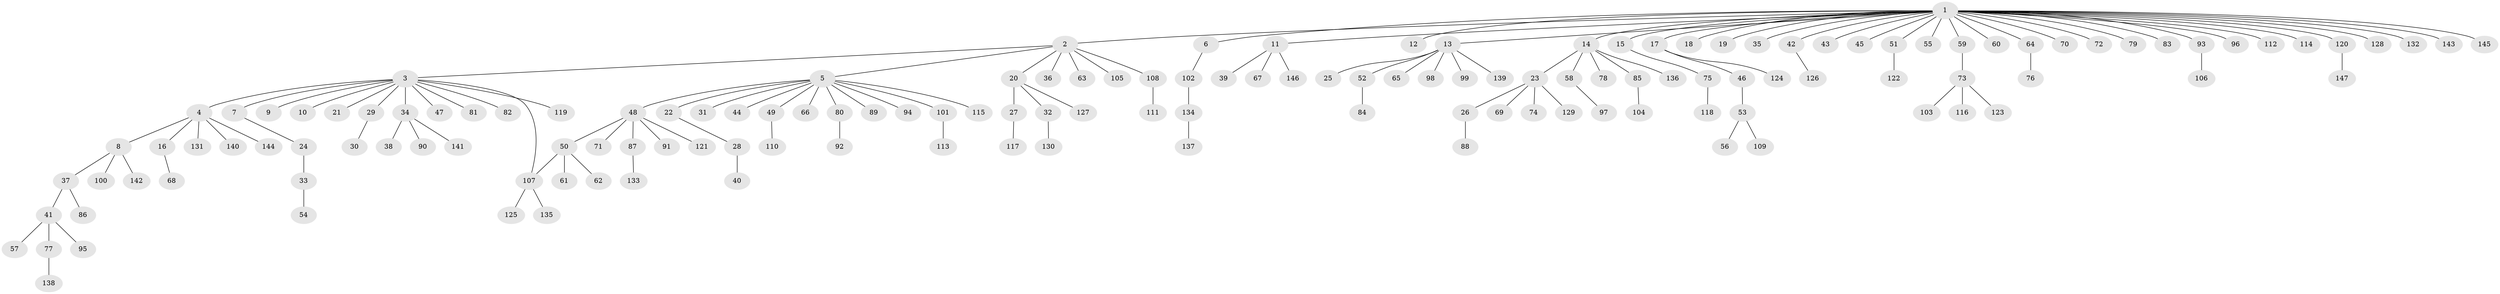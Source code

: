 // coarse degree distribution, {1: 0.7702702702702703, 3: 0.013513513513513514, 5: 0.013513513513513514, 6: 0.013513513513513514, 9: 0.013513513513513514, 29: 0.013513513513513514, 2: 0.10810810810810811, 4: 0.04054054054054054, 11: 0.013513513513513514}
// Generated by graph-tools (version 1.1) at 2025/36/03/04/25 23:36:48]
// undirected, 147 vertices, 147 edges
graph export_dot {
  node [color=gray90,style=filled];
  1;
  2;
  3;
  4;
  5;
  6;
  7;
  8;
  9;
  10;
  11;
  12;
  13;
  14;
  15;
  16;
  17;
  18;
  19;
  20;
  21;
  22;
  23;
  24;
  25;
  26;
  27;
  28;
  29;
  30;
  31;
  32;
  33;
  34;
  35;
  36;
  37;
  38;
  39;
  40;
  41;
  42;
  43;
  44;
  45;
  46;
  47;
  48;
  49;
  50;
  51;
  52;
  53;
  54;
  55;
  56;
  57;
  58;
  59;
  60;
  61;
  62;
  63;
  64;
  65;
  66;
  67;
  68;
  69;
  70;
  71;
  72;
  73;
  74;
  75;
  76;
  77;
  78;
  79;
  80;
  81;
  82;
  83;
  84;
  85;
  86;
  87;
  88;
  89;
  90;
  91;
  92;
  93;
  94;
  95;
  96;
  97;
  98;
  99;
  100;
  101;
  102;
  103;
  104;
  105;
  106;
  107;
  108;
  109;
  110;
  111;
  112;
  113;
  114;
  115;
  116;
  117;
  118;
  119;
  120;
  121;
  122;
  123;
  124;
  125;
  126;
  127;
  128;
  129;
  130;
  131;
  132;
  133;
  134;
  135;
  136;
  137;
  138;
  139;
  140;
  141;
  142;
  143;
  144;
  145;
  146;
  147;
  1 -- 2;
  1 -- 6;
  1 -- 11;
  1 -- 12;
  1 -- 13;
  1 -- 14;
  1 -- 15;
  1 -- 17;
  1 -- 18;
  1 -- 19;
  1 -- 35;
  1 -- 42;
  1 -- 43;
  1 -- 45;
  1 -- 51;
  1 -- 55;
  1 -- 59;
  1 -- 60;
  1 -- 64;
  1 -- 70;
  1 -- 72;
  1 -- 79;
  1 -- 83;
  1 -- 93;
  1 -- 96;
  1 -- 112;
  1 -- 114;
  1 -- 120;
  1 -- 128;
  1 -- 132;
  1 -- 143;
  1 -- 145;
  2 -- 3;
  2 -- 5;
  2 -- 20;
  2 -- 36;
  2 -- 63;
  2 -- 105;
  2 -- 108;
  3 -- 4;
  3 -- 7;
  3 -- 9;
  3 -- 10;
  3 -- 21;
  3 -- 29;
  3 -- 34;
  3 -- 47;
  3 -- 81;
  3 -- 82;
  3 -- 107;
  3 -- 119;
  4 -- 8;
  4 -- 16;
  4 -- 131;
  4 -- 140;
  4 -- 144;
  5 -- 22;
  5 -- 31;
  5 -- 44;
  5 -- 48;
  5 -- 49;
  5 -- 66;
  5 -- 80;
  5 -- 89;
  5 -- 94;
  5 -- 101;
  5 -- 115;
  6 -- 102;
  7 -- 24;
  8 -- 37;
  8 -- 100;
  8 -- 142;
  11 -- 39;
  11 -- 67;
  11 -- 146;
  13 -- 25;
  13 -- 52;
  13 -- 65;
  13 -- 98;
  13 -- 99;
  13 -- 139;
  14 -- 23;
  14 -- 58;
  14 -- 78;
  14 -- 85;
  14 -- 136;
  15 -- 75;
  16 -- 68;
  17 -- 46;
  17 -- 124;
  20 -- 27;
  20 -- 32;
  20 -- 127;
  22 -- 28;
  23 -- 26;
  23 -- 69;
  23 -- 74;
  23 -- 129;
  24 -- 33;
  26 -- 88;
  27 -- 117;
  28 -- 40;
  29 -- 30;
  32 -- 130;
  33 -- 54;
  34 -- 38;
  34 -- 90;
  34 -- 141;
  37 -- 41;
  37 -- 86;
  41 -- 57;
  41 -- 77;
  41 -- 95;
  42 -- 126;
  46 -- 53;
  48 -- 50;
  48 -- 71;
  48 -- 87;
  48 -- 91;
  48 -- 121;
  49 -- 110;
  50 -- 61;
  50 -- 62;
  50 -- 107;
  51 -- 122;
  52 -- 84;
  53 -- 56;
  53 -- 109;
  58 -- 97;
  59 -- 73;
  64 -- 76;
  73 -- 103;
  73 -- 116;
  73 -- 123;
  75 -- 118;
  77 -- 138;
  80 -- 92;
  85 -- 104;
  87 -- 133;
  93 -- 106;
  101 -- 113;
  102 -- 134;
  107 -- 125;
  107 -- 135;
  108 -- 111;
  120 -- 147;
  134 -- 137;
}
